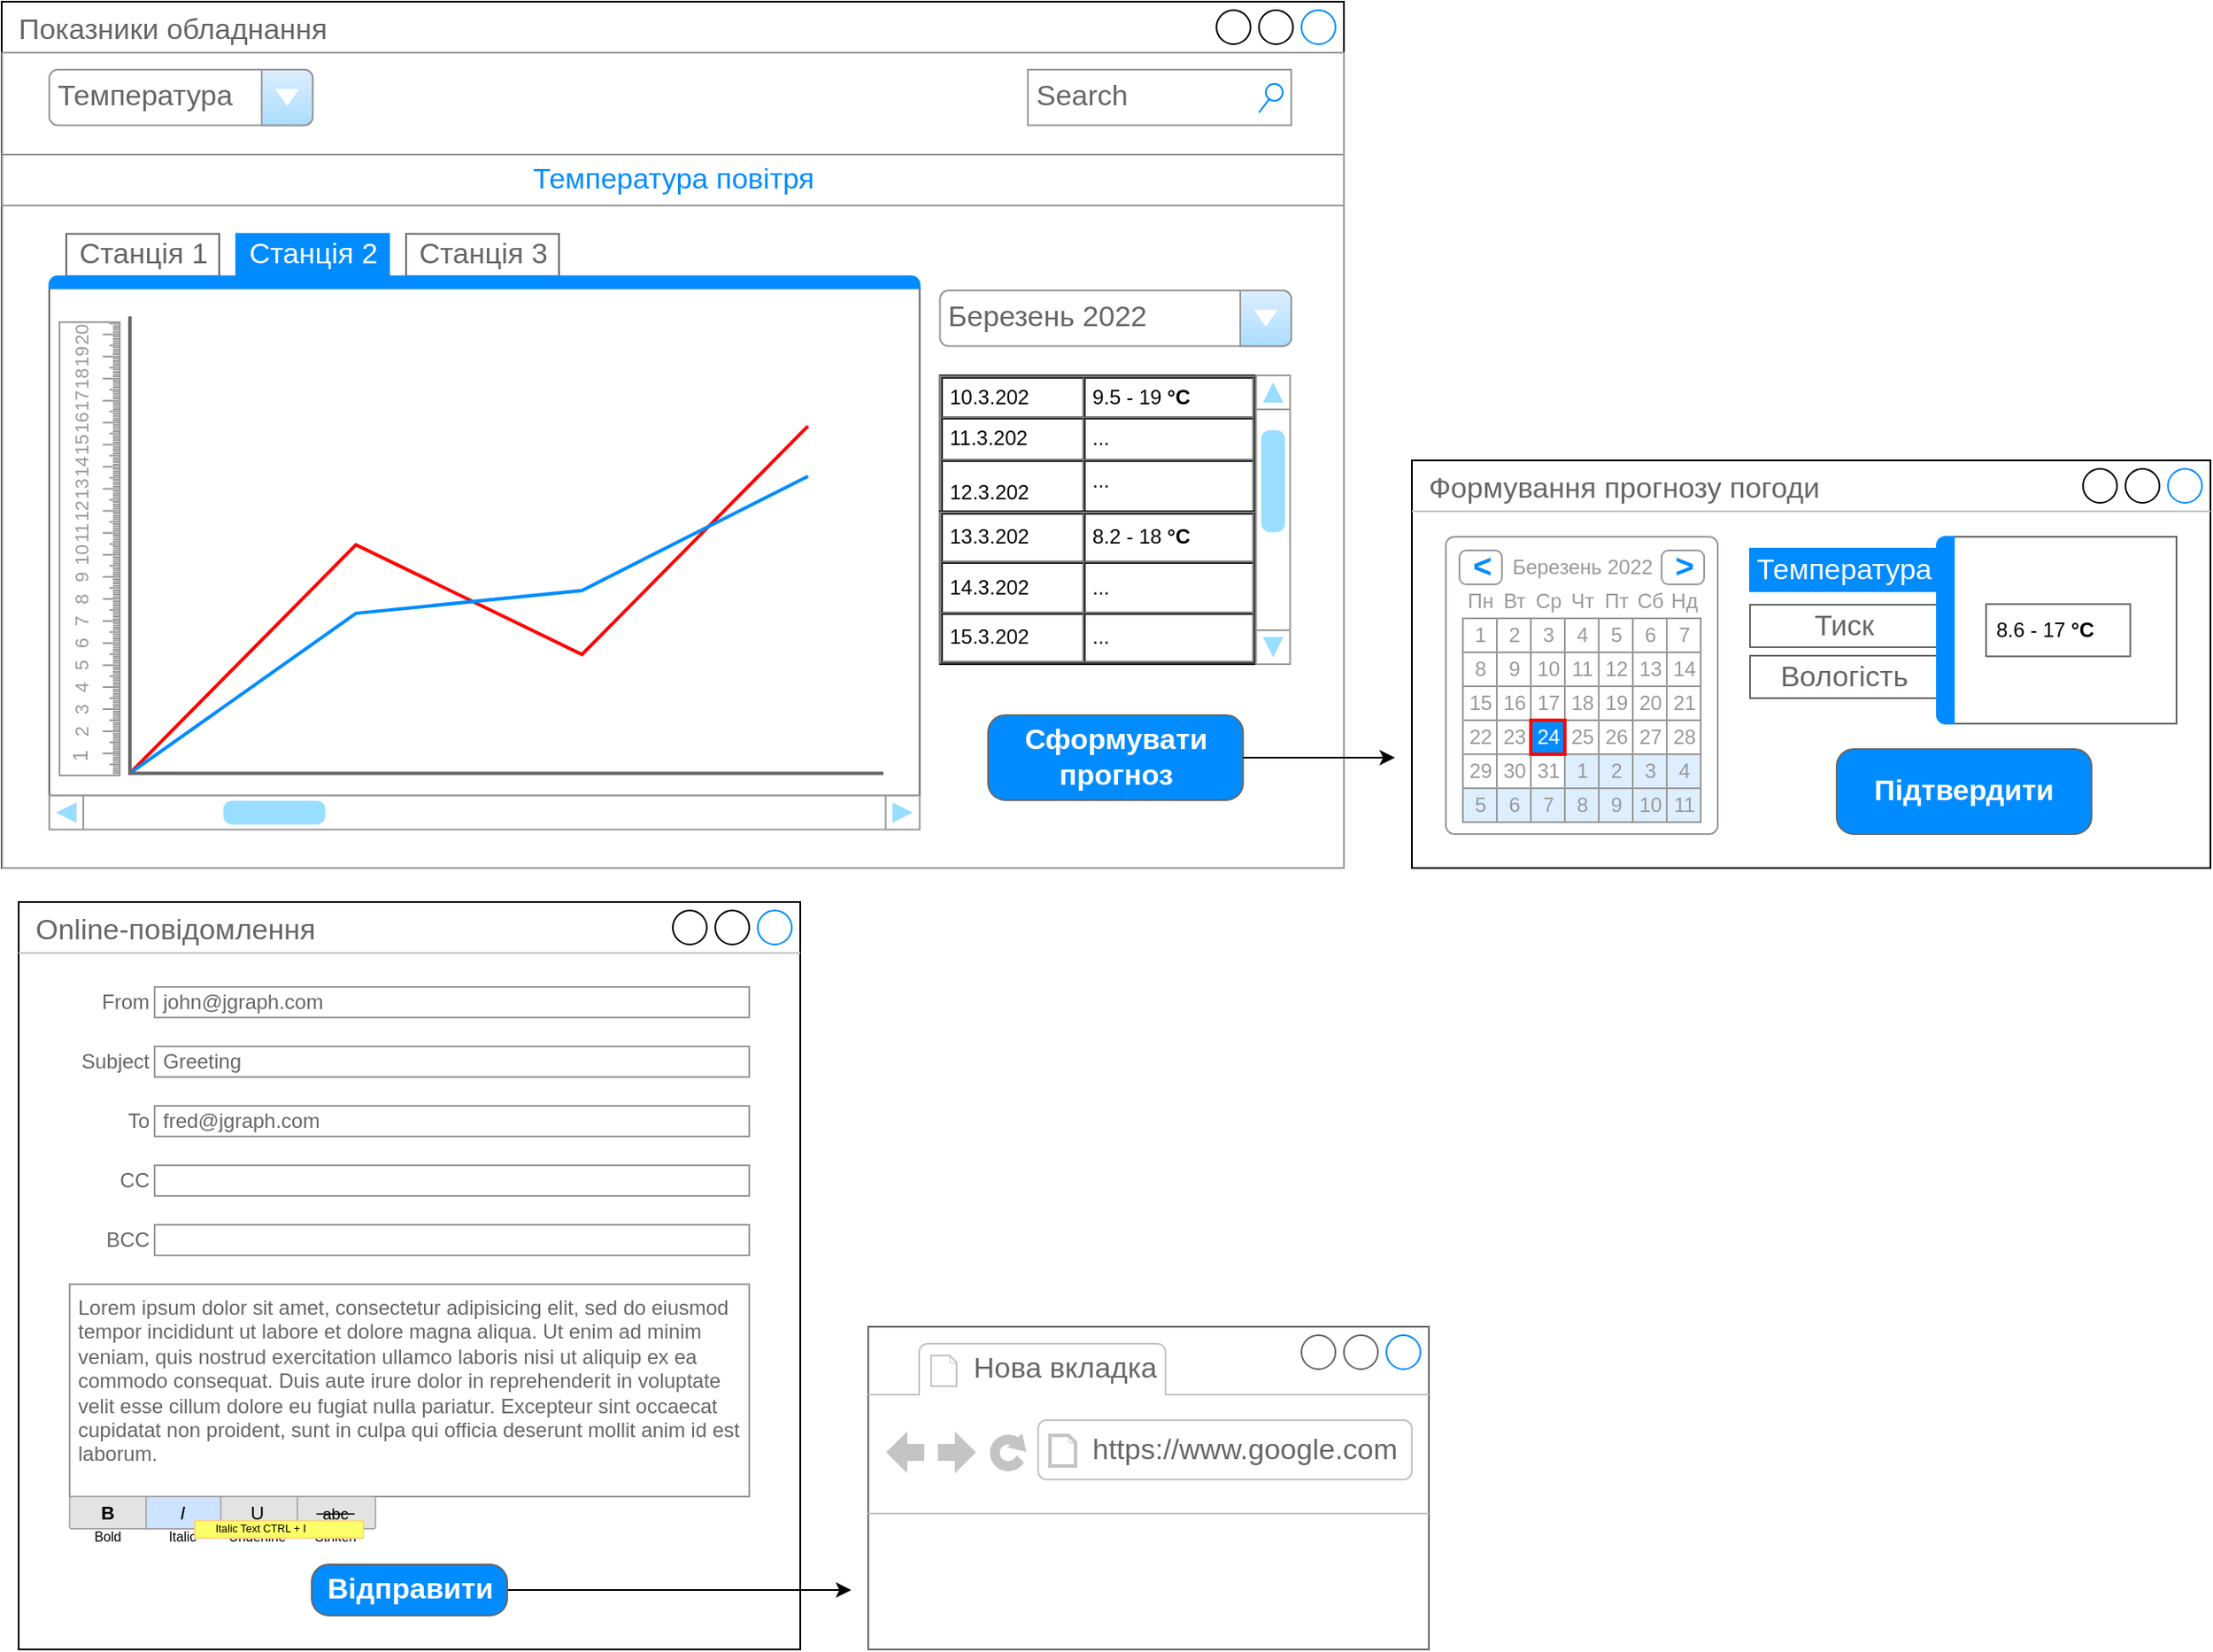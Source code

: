 <mxfile version="20.0.1" type="github"><diagram name="Page-1" id="f1b7ffb7-ca1e-a977-7cf5-a751b3c06c05"><mxGraphModel dx="1673" dy="896" grid="1" gridSize="10" guides="1" tooltips="1" connect="1" arrows="1" fold="1" page="1" pageScale="1" pageWidth="826" pageHeight="1169" background="none" math="0" shadow="0"><root><mxCell id="0"/><mxCell id="1" parent="0"/><mxCell id="imMevO7rwalPbUDDeBeZ-61" value="Показники обладнання" style="strokeWidth=1;shadow=0;dashed=0;align=center;html=1;shape=mxgraph.mockup.containers.window;align=left;verticalAlign=top;spacingLeft=8;strokeColor2=#008cff;strokeColor3=#c4c4c4;fontColor=#666666;mainText=;fontSize=17;labelBackgroundColor=none;" vertex="1" parent="1"><mxGeometry x="70" y="40" width="790" height="510" as="geometry"/></mxCell><mxCell id="imMevO7rwalPbUDDeBeZ-80" value="" style="strokeWidth=1;shadow=0;dashed=0;align=center;html=1;shape=mxgraph.mockup.forms.rrect;rSize=0;strokeColor=#999999;fillColor=#ffffff;fontColor=#000000;" vertex="1" parent="1"><mxGeometry x="70.27" y="70" width="789.73" height="480" as="geometry"/></mxCell><mxCell id="imMevO7rwalPbUDDeBeZ-81" value="Температура повітря" style="strokeWidth=1;shadow=0;dashed=0;align=center;html=1;shape=mxgraph.mockup.forms.rrect;rSize=0;strokeColor=#999999;fontColor=#008cff;fontSize=17;fillColor=#ffffff;resizeWidth=1;" vertex="1" parent="imMevO7rwalPbUDDeBeZ-80"><mxGeometry width="789.73" height="30" relative="1" as="geometry"><mxPoint y="60" as="offset"/></mxGeometry></mxCell><mxCell id="imMevO7rwalPbUDDeBeZ-82" value="" style="strokeWidth=1;shadow=0;dashed=0;align=center;html=1;shape=mxgraph.mockup.forms.anchor;fontSize=17;fontColor=#666666;align=left;spacingLeft=5;resizeWidth=1;" vertex="1" parent="imMevO7rwalPbUDDeBeZ-80"><mxGeometry width="789.73" height="20" relative="1" as="geometry"><mxPoint y="30" as="offset"/></mxGeometry></mxCell><mxCell id="imMevO7rwalPbUDDeBeZ-83" value="" style="strokeWidth=1;shadow=0;dashed=0;align=center;html=1;shape=mxgraph.mockup.forms.anchor;fontSize=17;fontColor=#666666;align=left;spacingLeft=5;resizeWidth=1;" vertex="1" parent="imMevO7rwalPbUDDeBeZ-80"><mxGeometry width="789.73" height="20" relative="1" as="geometry"><mxPoint y="50" as="offset"/></mxGeometry></mxCell><mxCell id="imMevO7rwalPbUDDeBeZ-84" value="" style="strokeWidth=1;shadow=0;dashed=0;align=center;html=1;shape=mxgraph.mockup.forms.rrect;rSize=0;fontSize=17;fontColor=#666666;align=left;spacingLeft=5;fillColor=#FFFFFF;strokeColor=none;resizeWidth=1;" vertex="1" parent="imMevO7rwalPbUDDeBeZ-80"><mxGeometry width="789.73" relative="1" as="geometry"><mxPoint y="90" as="offset"/></mxGeometry></mxCell><mxCell id="imMevO7rwalPbUDDeBeZ-85" value="" style="strokeWidth=1;shadow=0;dashed=0;align=center;html=1;shape=mxgraph.mockup.forms.anchor;fontSize=17;fontColor=#666666;align=left;spacingLeft=5;resizeWidth=1;" vertex="1" parent="imMevO7rwalPbUDDeBeZ-80"><mxGeometry width="789.73" height="20" relative="1" as="geometry"><mxPoint y="90" as="offset"/></mxGeometry></mxCell><mxCell id="imMevO7rwalPbUDDeBeZ-62" value="" style="strokeWidth=1;shadow=0;dashed=0;align=center;html=1;shape=mxgraph.mockup.containers.marginRect2;rectMarginTop=32;strokeColor=#666666;gradientColor=none;" vertex="1" parent="imMevO7rwalPbUDDeBeZ-80"><mxGeometry x="27.747" y="106.667" width="512.257" height="330.667" as="geometry"/></mxCell><mxCell id="imMevO7rwalPbUDDeBeZ-63" value="Станція 1" style="strokeColor=inherit;fillColor=inherit;gradientColor=inherit;strokeWidth=1;shadow=0;dashed=0;align=center;html=1;shape=mxgraph.mockup.containers.rrect;rSize=0;fontSize=17;fontColor=#666666;gradientColor=none;" vertex="1" parent="imMevO7rwalPbUDDeBeZ-62"><mxGeometry width="90" height="25" relative="1" as="geometry"><mxPoint x="10" as="offset"/></mxGeometry></mxCell><mxCell id="imMevO7rwalPbUDDeBeZ-64" value="Станція 2" style="strokeWidth=1;shadow=0;dashed=0;align=center;html=1;shape=mxgraph.mockup.containers.rrect;rSize=0;fontSize=17;fontColor=#ffffff;strokeColor=#008cff;fillColor=#008cff;" vertex="1" parent="imMevO7rwalPbUDDeBeZ-62"><mxGeometry width="90" height="25" relative="1" as="geometry"><mxPoint x="110" as="offset"/></mxGeometry></mxCell><mxCell id="imMevO7rwalPbUDDeBeZ-65" value="Станція 3" style="strokeColor=inherit;fillColor=inherit;gradientColor=inherit;strokeWidth=1;shadow=0;dashed=0;align=center;html=1;shape=mxgraph.mockup.containers.rrect;rSize=0;fontSize=17;fontColor=#666666;gradientColor=none;" vertex="1" parent="imMevO7rwalPbUDDeBeZ-62"><mxGeometry width="90" height="25" relative="1" as="geometry"><mxPoint x="210" as="offset"/></mxGeometry></mxCell><mxCell id="imMevO7rwalPbUDDeBeZ-66" value="" style="strokeWidth=1;shadow=0;dashed=0;align=center;html=1;shape=mxgraph.mockup.containers.topButton;rSize=5;strokeColor=#008cff;fillColor=#008cff;gradientColor=none;resizeWidth=1;movable=0;deletable=1;" vertex="1" parent="imMevO7rwalPbUDDeBeZ-62"><mxGeometry width="512.257" height="7" relative="1" as="geometry"><mxPoint y="25" as="offset"/></mxGeometry></mxCell><mxCell id="imMevO7rwalPbUDDeBeZ-69" value="" style="verticalLabelPosition=bottom;shadow=0;dashed=0;align=center;html=1;verticalAlign=top;strokeWidth=1;shape=mxgraph.mockup.graphics.lineChart;strokeColor=none;strokeColor2=#666666;strokeColor3=#008cff;strokeColor4=#FF0000;fontColor=#FFFFFF;" vertex="1" parent="imMevO7rwalPbUDDeBeZ-62"><mxGeometry x="47.426" y="48.544" width="443.487" height="269.003" as="geometry"/></mxCell><mxCell id="imMevO7rwalPbUDDeBeZ-71" value="1" style="strokeWidth=1;shadow=0;dashed=0;align=left;html=1;shape=mxgraph.mockup.misc.ruler2;dx=12.98;rulerOrient=down;unitSize=10;fontColor=#999999;spacingLeft=8.98;align=left;verticalAlign=middle;spacingBottom=10;spacingTop=0;spacingRight=0;rotation=-90;spacing=0;strokeColor=#999999;" vertex="1" parent="imMevO7rwalPbUDDeBeZ-62"><mxGeometry x="-109.687" y="167.701" width="266.801" height="35.424" as="geometry"/></mxCell><mxCell id="imMevO7rwalPbUDDeBeZ-72" value="" style="verticalLabelPosition=bottom;shadow=0;dashed=0;align=center;html=1;verticalAlign=top;strokeWidth=1;shape=mxgraph.mockup.navigation.scrollBar;strokeColor=#999999;barPos=20;fillColor2=#99ddff;strokeColor2=none;fontColor=#FFFFFF;" vertex="1" parent="imMevO7rwalPbUDDeBeZ-80"><mxGeometry x="27.747" y="437.333" width="512.257" height="21.333" as="geometry"/></mxCell><mxCell id="imMevO7rwalPbUDDeBeZ-68" value="Температура" style="strokeWidth=1;shadow=0;dashed=0;align=center;html=1;shape=mxgraph.mockup.forms.comboBox;strokeColor=#999999;fillColor=#ddeeff;align=left;fillColor2=#aaddff;mainText=;fontColor=#666666;fontSize=17;spacingLeft=3;" vertex="1" parent="imMevO7rwalPbUDDeBeZ-80"><mxGeometry x="27.744" y="9.998" width="155.052" height="32.727" as="geometry"/></mxCell><mxCell id="imMevO7rwalPbUDDeBeZ-67" value="Search" style="strokeWidth=1;shadow=0;dashed=0;align=center;html=1;shape=mxgraph.mockup.forms.searchBox;strokeColor=#999999;mainText=;strokeColor2=#008cff;fontColor=#666666;fontSize=17;align=left;spacingLeft=3;" vertex="1" parent="imMevO7rwalPbUDDeBeZ-80"><mxGeometry x="603.671" y="9.998" width="155.052" height="32.727" as="geometry"/></mxCell><mxCell id="imMevO7rwalPbUDDeBeZ-107" value="Сформувати прогноз" style="strokeWidth=1;shadow=0;dashed=0;align=center;html=1;shape=mxgraph.mockup.buttons.button;strokeColor=#666666;fontColor=#ffffff;mainText=;buttonStyle=round;fontSize=17;fontStyle=1;fillColor=#008cff;whiteSpace=wrap;fontFamily=Helvetica;" vertex="1" parent="imMevO7rwalPbUDDeBeZ-80"><mxGeometry x="580.35" y="390" width="150" height="50" as="geometry"/></mxCell><mxCell id="imMevO7rwalPbUDDeBeZ-73" value="&lt;table cellpadding=&quot;4&quot; cellspacing=&quot;0&quot; border=&quot;1&quot; style=&quot;font-size:1em;width:100%;height:100%;&quot;&gt;&lt;tbody&gt;&lt;tr&gt;&lt;th&gt;&lt;font style=&quot;font-weight: normal;&quot;&gt;10.3.202&lt;/font&gt;&lt;/th&gt;&lt;th&gt;&lt;font&gt;&lt;span style=&quot;font-weight: 400;&quot;&gt;9.5 - 19&amp;nbsp;&lt;/span&gt;&lt;/font&gt;°C&lt;/th&gt;&lt;/tr&gt;&lt;tr&gt;&lt;td&gt;&lt;span style=&quot;&quot;&gt;11.3.202&lt;/span&gt;&lt;br&gt;&lt;/td&gt;&lt;td&gt;&lt;font&gt;...&lt;/font&gt;&lt;/td&gt;&lt;/tr&gt;&lt;tr&gt;&lt;td&gt;&lt;span style=&quot;&quot;&gt;12.3.202&lt;/span&gt;&lt;br&gt;&lt;/td&gt;&lt;td&gt;&lt;font&gt;...&lt;br&gt;&lt;br&gt;&lt;/font&gt;&lt;/td&gt;&lt;/tr&gt;&lt;/tbody&gt;&lt;/table&gt; " style="verticalAlign=top;align=left;overflow=fill;fontSize=12;fontFamily=Helvetica;html=1;fontColor=#000000;" vertex="1" parent="imMevO7rwalPbUDDeBeZ-80"><mxGeometry x="551.98" y="190" width="186.06" height="80" as="geometry"/></mxCell><mxCell id="imMevO7rwalPbUDDeBeZ-77" value="&lt;table cellpadding=&quot;4&quot; cellspacing=&quot;0&quot; border=&quot;1&quot; style=&quot;font-size:1em;width:100%;height:100%;&quot;&gt;&lt;tbody&gt;&lt;tr&gt;&lt;th&gt;&lt;span style=&quot;font-weight: 400;&quot;&gt;13.3.202&lt;/span&gt;&lt;br&gt;&lt;/th&gt;&lt;th&gt;&lt;span style=&quot;font-weight: 400;&quot;&gt;8.2 - 18&amp;nbsp;&lt;/span&gt;°C&lt;/th&gt;&lt;/tr&gt;&lt;tr&gt;&lt;td&gt;14.3.202&lt;br&gt;&lt;/td&gt;&lt;td&gt;...&lt;/td&gt;&lt;/tr&gt;&lt;tr&gt;&lt;td&gt;15.3.202&lt;br&gt;&lt;/td&gt;&lt;td&gt;...&lt;/td&gt;&lt;/tr&gt;&lt;/tbody&gt;&lt;/table&gt; " style="verticalAlign=top;align=left;overflow=fill;fontSize=12;fontFamily=Helvetica;html=1;fontColor=#000000;" vertex="1" parent="imMevO7rwalPbUDDeBeZ-80"><mxGeometry x="551.98" y="270" width="186.06" height="90" as="geometry"/></mxCell><mxCell id="imMevO7rwalPbUDDeBeZ-78" value="Березень 2022" style="strokeWidth=1;shadow=0;dashed=0;align=center;html=1;shape=mxgraph.mockup.forms.comboBox;strokeColor=#999999;fillColor=#ddeeff;align=left;fillColor2=#aaddff;mainText=;fontColor=#666666;fontSize=17;spacingLeft=3;" vertex="1" parent="imMevO7rwalPbUDDeBeZ-80"><mxGeometry x="551.984" y="140.005" width="206.736" height="32.727" as="geometry"/></mxCell><mxCell id="imMevO7rwalPbUDDeBeZ-76" value="" style="verticalLabelPosition=bottom;shadow=0;dashed=0;align=center;html=1;verticalAlign=top;strokeWidth=1;shape=mxgraph.mockup.navigation.scrollBar;strokeColor=#999999;barPos=82.471;fillColor2=#99ddff;strokeColor2=none;direction=north;fontColor=#FFFFFF;" vertex="1" parent="imMevO7rwalPbUDDeBeZ-80"><mxGeometry x="738.05" y="190" width="20.67" height="170" as="geometry"/></mxCell><mxCell id="imMevO7rwalPbUDDeBeZ-108" value="Формування прогнозу погоди" style="strokeWidth=1;shadow=0;dashed=0;align=center;html=1;shape=mxgraph.mockup.containers.window;align=left;verticalAlign=top;spacingLeft=8;strokeColor2=#008cff;strokeColor3=#c4c4c4;fontColor=#666666;mainText=;fontSize=17;labelBackgroundColor=none;fontFamily=Helvetica;" vertex="1" parent="1"><mxGeometry x="900" y="310" width="470" height="240" as="geometry"/></mxCell><mxCell id="imMevO7rwalPbUDDeBeZ-109" value="" style="strokeWidth=1;shadow=0;dashed=0;align=center;html=1;shape=mxgraph.mockup.forms.rrect;rSize=5;strokeColor=#999999;fillColor=#ffffff;fontFamily=Helvetica;fontSize=12;fontColor=#999999;" vertex="1" parent="1"><mxGeometry x="920" y="355" width="160" height="175" as="geometry"/></mxCell><mxCell id="imMevO7rwalPbUDDeBeZ-110" value="Березень 2022" style="strokeWidth=1;shadow=0;dashed=0;align=center;html=1;shape=mxgraph.mockup.forms.anchor;fontColor=#999999;fontFamily=Helvetica;fontSize=12;" vertex="1" parent="imMevO7rwalPbUDDeBeZ-109"><mxGeometry x="30" y="8" width="100" height="20" as="geometry"/></mxCell><mxCell id="imMevO7rwalPbUDDeBeZ-111" value="&lt;" style="strokeWidth=1;shadow=0;dashed=0;align=center;html=1;shape=mxgraph.mockup.forms.rrect;rSize=4;strokeColor=#999999;fontColor=#008cff;fontSize=19;fontStyle=1;fontFamily=Helvetica;" vertex="1" parent="imMevO7rwalPbUDDeBeZ-109"><mxGeometry x="8" y="8" width="25" height="20" as="geometry"/></mxCell><mxCell id="imMevO7rwalPbUDDeBeZ-112" value="&gt;" style="strokeWidth=1;shadow=0;dashed=0;align=center;html=1;shape=mxgraph.mockup.forms.rrect;rSize=4;strokeColor=#999999;fontColor=#008cff;fontSize=19;fontStyle=1;fontFamily=Helvetica;" vertex="1" parent="imMevO7rwalPbUDDeBeZ-109"><mxGeometry x="127" y="8" width="25" height="20" as="geometry"/></mxCell><mxCell id="imMevO7rwalPbUDDeBeZ-113" value="Пн" style="strokeWidth=1;shadow=0;dashed=0;align=center;html=1;shape=mxgraph.mockup.forms.anchor;fontColor=#999999;fontFamily=Helvetica;fontSize=12;" vertex="1" parent="imMevO7rwalPbUDDeBeZ-109"><mxGeometry x="10" y="28" width="20" height="20" as="geometry"/></mxCell><mxCell id="imMevO7rwalPbUDDeBeZ-114" value="Вт" style="strokeWidth=1;shadow=0;dashed=0;align=center;html=1;shape=mxgraph.mockup.forms.anchor;fontColor=#999999;fontFamily=Helvetica;fontSize=12;" vertex="1" parent="imMevO7rwalPbUDDeBeZ-109"><mxGeometry x="30" y="28" width="20" height="20" as="geometry"/></mxCell><mxCell id="imMevO7rwalPbUDDeBeZ-115" value="Ср" style="strokeWidth=1;shadow=0;dashed=0;align=center;html=1;shape=mxgraph.mockup.forms.anchor;fontColor=#999999;fontFamily=Helvetica;fontSize=12;" vertex="1" parent="imMevO7rwalPbUDDeBeZ-109"><mxGeometry x="50" y="28" width="20" height="20" as="geometry"/></mxCell><mxCell id="imMevO7rwalPbUDDeBeZ-116" value="Чт" style="strokeWidth=1;shadow=0;dashed=0;align=center;html=1;shape=mxgraph.mockup.forms.anchor;fontColor=#999999;fontFamily=Helvetica;fontSize=12;" vertex="1" parent="imMevO7rwalPbUDDeBeZ-109"><mxGeometry x="70" y="28" width="20" height="20" as="geometry"/></mxCell><mxCell id="imMevO7rwalPbUDDeBeZ-117" value="Пт" style="strokeWidth=1;shadow=0;dashed=0;align=center;html=1;shape=mxgraph.mockup.forms.anchor;fontColor=#999999;fontFamily=Helvetica;fontSize=12;" vertex="1" parent="imMevO7rwalPbUDDeBeZ-109"><mxGeometry x="90" y="28" width="20" height="20" as="geometry"/></mxCell><mxCell id="imMevO7rwalPbUDDeBeZ-118" value="Сб" style="strokeWidth=1;shadow=0;dashed=0;align=center;html=1;shape=mxgraph.mockup.forms.anchor;fontColor=#999999;fontFamily=Helvetica;fontSize=12;" vertex="1" parent="imMevO7rwalPbUDDeBeZ-109"><mxGeometry x="110" y="28" width="20" height="20" as="geometry"/></mxCell><mxCell id="imMevO7rwalPbUDDeBeZ-119" value="Нд" style="strokeWidth=1;shadow=0;dashed=0;align=center;html=1;shape=mxgraph.mockup.forms.anchor;fontColor=#999999;fontFamily=Helvetica;fontSize=12;" vertex="1" parent="imMevO7rwalPbUDDeBeZ-109"><mxGeometry x="130" y="28" width="20" height="20" as="geometry"/></mxCell><mxCell id="imMevO7rwalPbUDDeBeZ-120" value="1" style="strokeWidth=1;shadow=0;dashed=0;align=center;html=1;shape=mxgraph.mockup.forms.rrect;rSize=0;strokeColor=#999999;fontColor=#999999;fontFamily=Helvetica;fontSize=12;" vertex="1" parent="imMevO7rwalPbUDDeBeZ-109"><mxGeometry x="10" y="48" width="20" height="20" as="geometry"/></mxCell><mxCell id="imMevO7rwalPbUDDeBeZ-121" value="2" style="strokeWidth=1;shadow=0;dashed=0;align=center;html=1;shape=mxgraph.mockup.forms.rrect;rSize=0;strokeColor=#999999;fontColor=#999999;fontFamily=Helvetica;fontSize=12;" vertex="1" parent="imMevO7rwalPbUDDeBeZ-109"><mxGeometry x="30" y="48" width="20" height="20" as="geometry"/></mxCell><mxCell id="imMevO7rwalPbUDDeBeZ-122" value="3" style="strokeWidth=1;shadow=0;dashed=0;align=center;html=1;shape=mxgraph.mockup.forms.rrect;rSize=0;strokeColor=#999999;fontColor=#999999;fontFamily=Helvetica;fontSize=12;" vertex="1" parent="imMevO7rwalPbUDDeBeZ-109"><mxGeometry x="50" y="48" width="20" height="20" as="geometry"/></mxCell><mxCell id="imMevO7rwalPbUDDeBeZ-123" value="4" style="strokeWidth=1;shadow=0;dashed=0;align=center;html=1;shape=mxgraph.mockup.forms.rrect;rSize=0;strokeColor=#999999;fontColor=#999999;fontFamily=Helvetica;fontSize=12;" vertex="1" parent="imMevO7rwalPbUDDeBeZ-109"><mxGeometry x="70" y="48" width="20" height="20" as="geometry"/></mxCell><mxCell id="imMevO7rwalPbUDDeBeZ-124" value="5" style="strokeWidth=1;shadow=0;dashed=0;align=center;html=1;shape=mxgraph.mockup.forms.rrect;rSize=0;strokeColor=#999999;fontColor=#999999;fontFamily=Helvetica;fontSize=12;" vertex="1" parent="imMevO7rwalPbUDDeBeZ-109"><mxGeometry x="90" y="48" width="20" height="20" as="geometry"/></mxCell><mxCell id="imMevO7rwalPbUDDeBeZ-125" value="6" style="strokeWidth=1;shadow=0;dashed=0;align=center;html=1;shape=mxgraph.mockup.forms.rrect;rSize=0;strokeColor=#999999;fontColor=#999999;fontFamily=Helvetica;fontSize=12;" vertex="1" parent="imMevO7rwalPbUDDeBeZ-109"><mxGeometry x="110" y="48" width="20" height="20" as="geometry"/></mxCell><mxCell id="imMevO7rwalPbUDDeBeZ-126" value="7" style="strokeWidth=1;shadow=0;dashed=0;align=center;html=1;shape=mxgraph.mockup.forms.rrect;rSize=0;strokeColor=#999999;fontColor=#999999;fontFamily=Helvetica;fontSize=12;" vertex="1" parent="imMevO7rwalPbUDDeBeZ-109"><mxGeometry x="130" y="48" width="20" height="20" as="geometry"/></mxCell><mxCell id="imMevO7rwalPbUDDeBeZ-127" value="8" style="strokeWidth=1;shadow=0;dashed=0;align=center;html=1;shape=mxgraph.mockup.forms.rrect;rSize=0;strokeColor=#999999;fontColor=#999999;fontFamily=Helvetica;fontSize=12;" vertex="1" parent="imMevO7rwalPbUDDeBeZ-109"><mxGeometry x="10" y="68" width="20" height="20" as="geometry"/></mxCell><mxCell id="imMevO7rwalPbUDDeBeZ-128" value="9" style="strokeWidth=1;shadow=0;dashed=0;align=center;html=1;shape=mxgraph.mockup.forms.rrect;rSize=0;strokeColor=#999999;fontColor=#999999;fontFamily=Helvetica;fontSize=12;" vertex="1" parent="imMevO7rwalPbUDDeBeZ-109"><mxGeometry x="30" y="68" width="20" height="20" as="geometry"/></mxCell><mxCell id="imMevO7rwalPbUDDeBeZ-129" value="10" style="strokeWidth=1;shadow=0;dashed=0;align=center;html=1;shape=mxgraph.mockup.forms.rrect;rSize=0;strokeColor=#999999;fontColor=#999999;fontFamily=Helvetica;fontSize=12;" vertex="1" parent="imMevO7rwalPbUDDeBeZ-109"><mxGeometry x="50" y="68" width="20" height="20" as="geometry"/></mxCell><mxCell id="imMevO7rwalPbUDDeBeZ-130" value="11" style="strokeWidth=1;shadow=0;dashed=0;align=center;html=1;shape=mxgraph.mockup.forms.rrect;rSize=0;strokeColor=#999999;fontColor=#999999;fontFamily=Helvetica;fontSize=12;" vertex="1" parent="imMevO7rwalPbUDDeBeZ-109"><mxGeometry x="70" y="68" width="20" height="20" as="geometry"/></mxCell><mxCell id="imMevO7rwalPbUDDeBeZ-131" value="12" style="strokeWidth=1;shadow=0;dashed=0;align=center;html=1;shape=mxgraph.mockup.forms.rrect;rSize=0;strokeColor=#999999;fontColor=#999999;fontFamily=Helvetica;fontSize=12;" vertex="1" parent="imMevO7rwalPbUDDeBeZ-109"><mxGeometry x="90" y="68" width="20" height="20" as="geometry"/></mxCell><mxCell id="imMevO7rwalPbUDDeBeZ-132" value="13" style="strokeWidth=1;shadow=0;dashed=0;align=center;html=1;shape=mxgraph.mockup.forms.rrect;rSize=0;strokeColor=#999999;fontColor=#999999;fontFamily=Helvetica;fontSize=12;" vertex="1" parent="imMevO7rwalPbUDDeBeZ-109"><mxGeometry x="110" y="68" width="20" height="20" as="geometry"/></mxCell><mxCell id="imMevO7rwalPbUDDeBeZ-133" value="14" style="strokeWidth=1;shadow=0;dashed=0;align=center;html=1;shape=mxgraph.mockup.forms.rrect;rSize=0;strokeColor=#999999;fontColor=#999999;fontFamily=Helvetica;fontSize=12;" vertex="1" parent="imMevO7rwalPbUDDeBeZ-109"><mxGeometry x="130" y="68" width="20" height="20" as="geometry"/></mxCell><mxCell id="imMevO7rwalPbUDDeBeZ-134" value="15" style="strokeWidth=1;shadow=0;dashed=0;align=center;html=1;shape=mxgraph.mockup.forms.rrect;rSize=0;strokeColor=#999999;fontColor=#999999;fontFamily=Helvetica;fontSize=12;" vertex="1" parent="imMevO7rwalPbUDDeBeZ-109"><mxGeometry x="10" y="88" width="20" height="20" as="geometry"/></mxCell><mxCell id="imMevO7rwalPbUDDeBeZ-135" value="16" style="strokeWidth=1;shadow=0;dashed=0;align=center;html=1;shape=mxgraph.mockup.forms.rrect;rSize=0;strokeColor=#999999;fontColor=#999999;fontFamily=Helvetica;fontSize=12;" vertex="1" parent="imMevO7rwalPbUDDeBeZ-109"><mxGeometry x="30" y="88" width="20" height="20" as="geometry"/></mxCell><mxCell id="imMevO7rwalPbUDDeBeZ-136" value="17" style="strokeWidth=1;shadow=0;dashed=0;align=center;html=1;shape=mxgraph.mockup.forms.rrect;rSize=0;strokeColor=#999999;fontColor=#999999;fontFamily=Helvetica;fontSize=12;" vertex="1" parent="imMevO7rwalPbUDDeBeZ-109"><mxGeometry x="50" y="88" width="20" height="20" as="geometry"/></mxCell><mxCell id="imMevO7rwalPbUDDeBeZ-137" value="18" style="strokeWidth=1;shadow=0;dashed=0;align=center;html=1;shape=mxgraph.mockup.forms.rrect;rSize=0;strokeColor=#999999;fontColor=#999999;fontFamily=Helvetica;fontSize=12;" vertex="1" parent="imMevO7rwalPbUDDeBeZ-109"><mxGeometry x="70" y="88" width="20" height="20" as="geometry"/></mxCell><mxCell id="imMevO7rwalPbUDDeBeZ-138" value="19" style="strokeWidth=1;shadow=0;dashed=0;align=center;html=1;shape=mxgraph.mockup.forms.rrect;rSize=0;strokeColor=#999999;fontColor=#999999;fontFamily=Helvetica;fontSize=12;" vertex="1" parent="imMevO7rwalPbUDDeBeZ-109"><mxGeometry x="90" y="88" width="20" height="20" as="geometry"/></mxCell><mxCell id="imMevO7rwalPbUDDeBeZ-139" value="20" style="strokeWidth=1;shadow=0;dashed=0;align=center;html=1;shape=mxgraph.mockup.forms.rrect;rSize=0;strokeColor=#999999;fontColor=#999999;fontFamily=Helvetica;fontSize=12;" vertex="1" parent="imMevO7rwalPbUDDeBeZ-109"><mxGeometry x="110" y="88" width="20" height="20" as="geometry"/></mxCell><mxCell id="imMevO7rwalPbUDDeBeZ-140" value="21" style="strokeWidth=1;shadow=0;dashed=0;align=center;html=1;shape=mxgraph.mockup.forms.rrect;rSize=0;strokeColor=#999999;fontColor=#999999;fontFamily=Helvetica;fontSize=12;" vertex="1" parent="imMevO7rwalPbUDDeBeZ-109"><mxGeometry x="130" y="88" width="20" height="20" as="geometry"/></mxCell><mxCell id="imMevO7rwalPbUDDeBeZ-141" value="22" style="strokeWidth=1;shadow=0;dashed=0;align=center;html=1;shape=mxgraph.mockup.forms.rrect;rSize=0;strokeColor=#999999;fontColor=#999999;fontFamily=Helvetica;fontSize=12;" vertex="1" parent="imMevO7rwalPbUDDeBeZ-109"><mxGeometry x="10" y="108" width="20" height="20" as="geometry"/></mxCell><mxCell id="imMevO7rwalPbUDDeBeZ-142" value="23" style="strokeWidth=1;shadow=0;dashed=0;align=center;html=1;shape=mxgraph.mockup.forms.rrect;rSize=0;strokeColor=#999999;fontColor=#999999;fontFamily=Helvetica;fontSize=12;" vertex="1" parent="imMevO7rwalPbUDDeBeZ-109"><mxGeometry x="30" y="108" width="20" height="20" as="geometry"/></mxCell><mxCell id="imMevO7rwalPbUDDeBeZ-143" value="25" style="strokeWidth=1;shadow=0;dashed=0;align=center;html=1;shape=mxgraph.mockup.forms.rrect;rSize=0;strokeColor=#999999;fontColor=#999999;fontFamily=Helvetica;fontSize=12;" vertex="1" parent="imMevO7rwalPbUDDeBeZ-109"><mxGeometry x="70" y="108" width="20" height="20" as="geometry"/></mxCell><mxCell id="imMevO7rwalPbUDDeBeZ-144" value="26" style="strokeWidth=1;shadow=0;dashed=0;align=center;html=1;shape=mxgraph.mockup.forms.rrect;rSize=0;strokeColor=#999999;fontColor=#999999;fontFamily=Helvetica;fontSize=12;" vertex="1" parent="imMevO7rwalPbUDDeBeZ-109"><mxGeometry x="90" y="108" width="20" height="20" as="geometry"/></mxCell><mxCell id="imMevO7rwalPbUDDeBeZ-145" value="27" style="strokeWidth=1;shadow=0;dashed=0;align=center;html=1;shape=mxgraph.mockup.forms.rrect;rSize=0;strokeColor=#999999;fontColor=#999999;fontFamily=Helvetica;fontSize=12;" vertex="1" parent="imMevO7rwalPbUDDeBeZ-109"><mxGeometry x="110" y="108" width="20" height="20" as="geometry"/></mxCell><mxCell id="imMevO7rwalPbUDDeBeZ-146" value="28" style="strokeWidth=1;shadow=0;dashed=0;align=center;html=1;shape=mxgraph.mockup.forms.rrect;rSize=0;strokeColor=#999999;fontColor=#999999;fontFamily=Helvetica;fontSize=12;" vertex="1" parent="imMevO7rwalPbUDDeBeZ-109"><mxGeometry x="130" y="108" width="20" height="20" as="geometry"/></mxCell><mxCell id="imMevO7rwalPbUDDeBeZ-147" value="29" style="strokeWidth=1;shadow=0;dashed=0;align=center;html=1;shape=mxgraph.mockup.forms.rrect;rSize=0;strokeColor=#999999;fontColor=#999999;fontFamily=Helvetica;fontSize=12;" vertex="1" parent="imMevO7rwalPbUDDeBeZ-109"><mxGeometry x="10" y="128" width="20" height="20" as="geometry"/></mxCell><mxCell id="imMevO7rwalPbUDDeBeZ-148" value="30" style="strokeWidth=1;shadow=0;dashed=0;align=center;html=1;shape=mxgraph.mockup.forms.rrect;rSize=0;strokeColor=#999999;fontColor=#999999;fontFamily=Helvetica;fontSize=12;" vertex="1" parent="imMevO7rwalPbUDDeBeZ-109"><mxGeometry x="30" y="128" width="20" height="20" as="geometry"/></mxCell><mxCell id="imMevO7rwalPbUDDeBeZ-149" value="31" style="strokeWidth=1;shadow=0;dashed=0;align=center;html=1;shape=mxgraph.mockup.forms.rrect;rSize=0;strokeColor=#999999;fontColor=#999999;fontFamily=Helvetica;fontSize=12;" vertex="1" parent="imMevO7rwalPbUDDeBeZ-109"><mxGeometry x="50" y="128" width="20" height="20" as="geometry"/></mxCell><mxCell id="imMevO7rwalPbUDDeBeZ-150" value="1" style="strokeWidth=1;shadow=0;dashed=0;align=center;html=1;shape=mxgraph.mockup.forms.rrect;rSize=0;strokeColor=#999999;fontColor=#999999;fillColor=#ddeeff;fontFamily=Helvetica;fontSize=12;" vertex="1" parent="imMevO7rwalPbUDDeBeZ-109"><mxGeometry x="70" y="128" width="20" height="20" as="geometry"/></mxCell><mxCell id="imMevO7rwalPbUDDeBeZ-151" value="2" style="strokeWidth=1;shadow=0;dashed=0;align=center;html=1;shape=mxgraph.mockup.forms.rrect;rSize=0;strokeColor=#999999;fontColor=#999999;fillColor=#ddeeff;fontFamily=Helvetica;fontSize=12;" vertex="1" parent="imMevO7rwalPbUDDeBeZ-109"><mxGeometry x="90" y="128" width="20" height="20" as="geometry"/></mxCell><mxCell id="imMevO7rwalPbUDDeBeZ-152" value="3" style="strokeWidth=1;shadow=0;dashed=0;align=center;html=1;shape=mxgraph.mockup.forms.rrect;rSize=0;strokeColor=#999999;fontColor=#999999;fillColor=#ddeeff;fontFamily=Helvetica;fontSize=12;" vertex="1" parent="imMevO7rwalPbUDDeBeZ-109"><mxGeometry x="110" y="128" width="20" height="20" as="geometry"/></mxCell><mxCell id="imMevO7rwalPbUDDeBeZ-153" value="4" style="strokeWidth=1;shadow=0;dashed=0;align=center;html=1;shape=mxgraph.mockup.forms.rrect;rSize=0;strokeColor=#999999;fontColor=#999999;fillColor=#ddeeff;fontFamily=Helvetica;fontSize=12;" vertex="1" parent="imMevO7rwalPbUDDeBeZ-109"><mxGeometry x="130" y="128" width="20" height="20" as="geometry"/></mxCell><mxCell id="imMevO7rwalPbUDDeBeZ-154" value="5" style="strokeWidth=1;shadow=0;dashed=0;align=center;html=1;shape=mxgraph.mockup.forms.rrect;rSize=0;strokeColor=#999999;fontColor=#999999;fillColor=#ddeeff;fontFamily=Helvetica;fontSize=12;" vertex="1" parent="imMevO7rwalPbUDDeBeZ-109"><mxGeometry x="10" y="148" width="20" height="20" as="geometry"/></mxCell><mxCell id="imMevO7rwalPbUDDeBeZ-155" value="6" style="strokeWidth=1;shadow=0;dashed=0;align=center;html=1;shape=mxgraph.mockup.forms.rrect;rSize=0;strokeColor=#999999;fontColor=#999999;fillColor=#ddeeff;fontFamily=Helvetica;fontSize=12;" vertex="1" parent="imMevO7rwalPbUDDeBeZ-109"><mxGeometry x="30" y="148" width="20" height="20" as="geometry"/></mxCell><mxCell id="imMevO7rwalPbUDDeBeZ-156" value="7" style="strokeWidth=1;shadow=0;dashed=0;align=center;html=1;shape=mxgraph.mockup.forms.rrect;rSize=0;strokeColor=#999999;fontColor=#999999;fillColor=#ddeeff;fontFamily=Helvetica;fontSize=12;" vertex="1" parent="imMevO7rwalPbUDDeBeZ-109"><mxGeometry x="50" y="148" width="20" height="20" as="geometry"/></mxCell><mxCell id="imMevO7rwalPbUDDeBeZ-157" value="8" style="strokeWidth=1;shadow=0;dashed=0;align=center;html=1;shape=mxgraph.mockup.forms.rrect;rSize=0;strokeColor=#999999;fontColor=#999999;fillColor=#ddeeff;fontFamily=Helvetica;fontSize=12;" vertex="1" parent="imMevO7rwalPbUDDeBeZ-109"><mxGeometry x="70" y="148" width="20" height="20" as="geometry"/></mxCell><mxCell id="imMevO7rwalPbUDDeBeZ-158" value="9" style="strokeWidth=1;shadow=0;dashed=0;align=center;html=1;shape=mxgraph.mockup.forms.rrect;rSize=0;strokeColor=#999999;fontColor=#999999;fillColor=#ddeeff;fontFamily=Helvetica;fontSize=12;" vertex="1" parent="imMevO7rwalPbUDDeBeZ-109"><mxGeometry x="90" y="148" width="20" height="20" as="geometry"/></mxCell><mxCell id="imMevO7rwalPbUDDeBeZ-159" value="10" style="strokeWidth=1;shadow=0;dashed=0;align=center;html=1;shape=mxgraph.mockup.forms.rrect;rSize=0;strokeColor=#999999;fontColor=#999999;fillColor=#ddeeff;fontFamily=Helvetica;fontSize=12;" vertex="1" parent="imMevO7rwalPbUDDeBeZ-109"><mxGeometry x="110" y="148" width="20" height="20" as="geometry"/></mxCell><mxCell id="imMevO7rwalPbUDDeBeZ-160" value="11" style="strokeWidth=1;shadow=0;dashed=0;align=center;html=1;shape=mxgraph.mockup.forms.rrect;rSize=0;strokeColor=#999999;fontColor=#999999;fillColor=#ddeeff;fontFamily=Helvetica;fontSize=12;" vertex="1" parent="imMevO7rwalPbUDDeBeZ-109"><mxGeometry x="130" y="148" width="20" height="20" as="geometry"/></mxCell><mxCell id="imMevO7rwalPbUDDeBeZ-161" value="24" style="strokeWidth=1;shadow=0;dashed=0;align=center;html=1;shape=mxgraph.mockup.forms.rrect;rSize=0;strokeColor=#ff0000;fontColor=#ffffff;strokeWidth=2;fillColor=#008cff;fontFamily=Helvetica;fontSize=12;" vertex="1" parent="imMevO7rwalPbUDDeBeZ-109"><mxGeometry x="50" y="108" width="20" height="20" as="geometry"/></mxCell><mxCell id="imMevO7rwalPbUDDeBeZ-168" value="" style="strokeWidth=1;shadow=0;dashed=0;align=center;html=1;shape=mxgraph.mockup.containers.marginRect2;rectMarginLeft=50;strokeColor=#666666;gradientColor=none;fontFamily=Helvetica;fontSize=12;fontColor=#999999;" vertex="1" parent="1"><mxGeometry x="1169" y="355" width="181" height="110" as="geometry"/></mxCell><mxCell id="imMevO7rwalPbUDDeBeZ-169" value="Тиск" style="strokeColor=inherit;fillColor=inherit;gradientColor=inherit;strokeWidth=1;shadow=0;dashed=0;align=center;html=1;shape=mxgraph.mockup.containers.rrect;rSize=0;fontSize=17;fontColor=#666666;fontFamily=Helvetica;" vertex="1" parent="imMevO7rwalPbUDDeBeZ-168"><mxGeometry width="110" height="25" relative="1" as="geometry"><mxPoint x="-70" y="40" as="offset"/></mxGeometry></mxCell><mxCell id="imMevO7rwalPbUDDeBeZ-170" value="Температура" style="strokeWidth=1;shadow=0;dashed=0;align=center;html=1;shape=mxgraph.mockup.containers.rrect;rSize=0;fontSize=17;fontColor=#ffffff;strokeColor=#008cff;fillColor=#008cff;fontFamily=Helvetica;" vertex="1" parent="imMevO7rwalPbUDDeBeZ-168"><mxGeometry width="110" height="25" relative="1" as="geometry"><mxPoint x="-70" y="7" as="offset"/></mxGeometry></mxCell><mxCell id="imMevO7rwalPbUDDeBeZ-171" value="Вологість" style="strokeColor=inherit;fillColor=inherit;gradientColor=inherit;strokeWidth=1;shadow=0;dashed=0;align=center;html=1;shape=mxgraph.mockup.containers.rrect;rSize=0;fontSize=17;fontColor=#666666;fontFamily=Helvetica;" vertex="1" parent="imMevO7rwalPbUDDeBeZ-168"><mxGeometry width="110" height="25" relative="1" as="geometry"><mxPoint x="-70" y="70" as="offset"/></mxGeometry></mxCell><mxCell id="imMevO7rwalPbUDDeBeZ-172" value="" style="strokeWidth=1;shadow=0;dashed=0;align=center;html=1;shape=mxgraph.mockup.containers.leftButton;rSize=5;strokeColor=#008cff;fillColor=#008cff;resizeHeight=1;movable=0;deletable=0;fontFamily=Helvetica;fontSize=12;fontColor=#999999;" vertex="1" parent="imMevO7rwalPbUDDeBeZ-168"><mxGeometry width="10" height="110.0" relative="1" as="geometry"><mxPoint x="40" as="offset"/></mxGeometry></mxCell><mxCell id="imMevO7rwalPbUDDeBeZ-174" value="&lt;span style=&quot;color: rgb(0, 0, 0); font-size: 12px;&quot;&gt;8.6 - 17&amp;nbsp;&lt;/span&gt;&lt;span style=&quot;color: rgb(0, 0, 0); font-size: 12px; font-weight: 700;&quot;&gt;°C&lt;/span&gt;" style="strokeWidth=1;shadow=0;dashed=0;align=center;html=1;shape=mxgraph.mockup.text.textBox;fontColor=#666666;align=left;fontSize=17;spacingLeft=4;spacingTop=-3;strokeColor=#666666;mainText=;fontFamily=Helvetica;" vertex="1" parent="imMevO7rwalPbUDDeBeZ-168"><mxGeometry x="68.952" y="39.651" width="84.844" height="30.698" as="geometry"/></mxCell><mxCell id="imMevO7rwalPbUDDeBeZ-176" value="Підтвердити" style="strokeWidth=1;shadow=0;dashed=0;align=center;html=1;shape=mxgraph.mockup.buttons.button;strokeColor=#666666;fontColor=#ffffff;mainText=;buttonStyle=round;fontSize=17;fontStyle=1;fillColor=#008cff;whiteSpace=wrap;fontFamily=Helvetica;" vertex="1" parent="1"><mxGeometry x="1150" y="480" width="150" height="50" as="geometry"/></mxCell><mxCell id="imMevO7rwalPbUDDeBeZ-177" style="edgeStyle=orthogonalEdgeStyle;rounded=0;orthogonalLoop=1;jettySize=auto;html=1;fontFamily=Helvetica;fontSize=12;fontColor=#B3B3B3;" edge="1" parent="1" source="imMevO7rwalPbUDDeBeZ-107"><mxGeometry relative="1" as="geometry"><mxPoint x="890" y="485" as="targetPoint"/></mxGeometry></mxCell><mxCell id="imMevO7rwalPbUDDeBeZ-189" value="Online-повідомлення" style="strokeWidth=1;shadow=0;dashed=0;align=center;html=1;shape=mxgraph.mockup.containers.window;align=left;verticalAlign=top;spacingLeft=8;strokeColor2=#008cff;strokeColor3=#c4c4c4;fontColor=#666666;mainText=;fontSize=17;labelBackgroundColor=none;fontFamily=Helvetica;" vertex="1" parent="1"><mxGeometry x="80" y="570" width="460" height="440" as="geometry"/></mxCell><mxCell id="imMevO7rwalPbUDDeBeZ-178" value="From" style="strokeWidth=1;shadow=0;dashed=0;align=center;html=1;shape=mxgraph.mockup.forms.anchor;align=right;spacingRight=2;fontColor=#666666;fontFamily=Helvetica;fontSize=12;" vertex="1" parent="1"><mxGeometry x="110" y="620" width="50" height="18" as="geometry"/></mxCell><mxCell id="imMevO7rwalPbUDDeBeZ-179" value="john@jgraph.com" style="strokeWidth=1;shadow=0;dashed=0;align=center;html=1;shape=mxgraph.mockup.forms.rrect;fillColor=#ffffff;rSize=0;fontColor=#666666;align=left;spacingLeft=3;strokeColor=#999999;fontFamily=Helvetica;fontSize=12;" vertex="1" parent="1"><mxGeometry x="160" y="620" width="350" height="18" as="geometry"/></mxCell><mxCell id="imMevO7rwalPbUDDeBeZ-180" value="Subject" style="strokeWidth=1;shadow=0;dashed=0;align=center;html=1;shape=mxgraph.mockup.forms.anchor;align=right;spacingRight=2;fontColor=#666666;fontFamily=Helvetica;fontSize=12;" vertex="1" parent="1"><mxGeometry x="110" y="655" width="50" height="18" as="geometry"/></mxCell><mxCell id="imMevO7rwalPbUDDeBeZ-181" value="Greeting" style="strokeWidth=1;shadow=0;dashed=0;align=center;html=1;shape=mxgraph.mockup.forms.rrect;fillColor=#ffffff;rSize=0;fontColor=#666666;align=left;spacingLeft=3;strokeColor=#999999;fontFamily=Helvetica;fontSize=12;" vertex="1" parent="1"><mxGeometry x="160" y="655" width="350" height="18" as="geometry"/></mxCell><mxCell id="imMevO7rwalPbUDDeBeZ-182" value="To" style="strokeWidth=1;shadow=0;dashed=0;align=center;html=1;shape=mxgraph.mockup.forms.anchor;align=right;spacingRight=2;fontColor=#666666;fontFamily=Helvetica;fontSize=12;" vertex="1" parent="1"><mxGeometry x="110" y="690" width="50" height="18" as="geometry"/></mxCell><mxCell id="imMevO7rwalPbUDDeBeZ-183" value="fred@jgraph.com" style="strokeWidth=1;shadow=0;dashed=0;align=center;html=1;shape=mxgraph.mockup.forms.rrect;fillColor=#ffffff;rSize=0;fontColor=#666666;align=left;spacingLeft=3;strokeColor=#999999;fontFamily=Helvetica;fontSize=12;" vertex="1" parent="1"><mxGeometry x="160" y="690" width="350" height="18" as="geometry"/></mxCell><mxCell id="imMevO7rwalPbUDDeBeZ-184" value="CC" style="strokeWidth=1;shadow=0;dashed=0;align=center;html=1;shape=mxgraph.mockup.forms.anchor;align=right;spacingRight=2;fontColor=#666666;fontFamily=Helvetica;fontSize=12;" vertex="1" parent="1"><mxGeometry x="110" y="725" width="50" height="18" as="geometry"/></mxCell><mxCell id="imMevO7rwalPbUDDeBeZ-185" value="" style="strokeWidth=1;shadow=0;dashed=0;align=center;html=1;shape=mxgraph.mockup.forms.rrect;fillColor=#ffffff;rSize=0;fontColor=#666666;align=left;spacingLeft=3;strokeColor=#999999;fontFamily=Helvetica;fontSize=12;" vertex="1" parent="1"><mxGeometry x="160" y="725" width="350" height="18" as="geometry"/></mxCell><mxCell id="imMevO7rwalPbUDDeBeZ-186" value="BCC" style="strokeWidth=1;shadow=0;dashed=0;align=center;html=1;shape=mxgraph.mockup.forms.anchor;align=right;spacingRight=2;fontColor=#666666;fontFamily=Helvetica;fontSize=12;" vertex="1" parent="1"><mxGeometry x="110" y="760" width="50" height="18" as="geometry"/></mxCell><mxCell id="imMevO7rwalPbUDDeBeZ-187" value="" style="strokeWidth=1;shadow=0;dashed=0;align=center;html=1;shape=mxgraph.mockup.forms.rrect;fillColor=#ffffff;rSize=0;fontColor=#666666;align=left;spacingLeft=3;strokeColor=#999999;fontFamily=Helvetica;fontSize=12;" vertex="1" parent="1"><mxGeometry x="160" y="760" width="350" height="18" as="geometry"/></mxCell><mxCell id="imMevO7rwalPbUDDeBeZ-188" value="Lorem ipsum dolor sit amet, consectetur adipisicing elit, sed do eiusmod tempor incididunt ut labore et dolore magna aliqua. Ut enim ad minim veniam, quis nostrud exercitation ullamco laboris nisi ut aliquip ex ea commodo consequat. Duis aute irure dolor in reprehenderit in voluptate velit esse cillum dolore eu fugiat nulla pariatur. Excepteur sint occaecat cupidatat non proident, sunt in culpa qui officia deserunt mollit anim id est laborum." style="strokeWidth=1;shadow=0;dashed=0;align=center;html=1;shape=mxgraph.mockup.forms.rrect;fillColor=#ffffff;rSize=0;fontColor=#666666;align=left;spacingLeft=3;strokeColor=#999999;verticalAlign=top;whiteSpace=wrap;fontFamily=Helvetica;fontSize=12;" vertex="1" parent="1"><mxGeometry x="110" y="795" width="400" height="125" as="geometry"/></mxCell><mxCell id="imMevO7rwalPbUDDeBeZ-196" style="edgeStyle=orthogonalEdgeStyle;rounded=0;orthogonalLoop=1;jettySize=auto;html=1;fontFamily=Helvetica;fontSize=12;fontColor=#B3B3B3;" edge="1" parent="1" source="imMevO7rwalPbUDDeBeZ-190"><mxGeometry relative="1" as="geometry"><mxPoint x="570" y="975" as="targetPoint"/></mxGeometry></mxCell><mxCell id="imMevO7rwalPbUDDeBeZ-190" value="Відправити" style="strokeWidth=1;shadow=0;dashed=0;align=center;html=1;shape=mxgraph.mockup.buttons.button;strokeColor=#666666;fontColor=#ffffff;mainText=;buttonStyle=round;fontSize=17;fontStyle=1;fillColor=#008cff;whiteSpace=wrap;fontFamily=Helvetica;" vertex="1" parent="1"><mxGeometry x="252.5" y="960" width="115" height="30" as="geometry"/></mxCell><mxCell id="imMevO7rwalPbUDDeBeZ-191" value="" style="verticalLabelPosition=bottom;shadow=0;dashed=0;align=center;html=1;verticalAlign=top;strokeWidth=1;shape=mxgraph.mockup.menus_and_buttons.font_style_selector_3;fontFamily=Helvetica;fontSize=12;fontColor=#B3B3B3;" vertex="1" parent="1"><mxGeometry x="110" y="920" width="180" height="30" as="geometry"/></mxCell><mxCell id="imMevO7rwalPbUDDeBeZ-192" value="" style="strokeWidth=1;shadow=0;dashed=0;align=center;html=1;shape=mxgraph.mockup.containers.browserWindow;rSize=0;strokeColor=#666666;strokeColor2=#008cff;strokeColor3=#c4c4c4;mainText=,;recursiveResize=0;fontFamily=Helvetica;fontSize=12;fontColor=#B3B3B3;" vertex="1" parent="1"><mxGeometry x="580" y="820" width="330" height="190" as="geometry"/></mxCell><mxCell id="imMevO7rwalPbUDDeBeZ-193" value="Нова вкладка" style="strokeWidth=1;shadow=0;dashed=0;align=center;html=1;shape=mxgraph.mockup.containers.anchor;fontSize=17;fontColor=#666666;align=left;fontFamily=Helvetica;" vertex="1" parent="imMevO7rwalPbUDDeBeZ-192"><mxGeometry x="60" y="12" width="110" height="26" as="geometry"/></mxCell><mxCell id="imMevO7rwalPbUDDeBeZ-194" value="https://www.google.com" style="strokeWidth=1;shadow=0;dashed=0;align=center;html=1;shape=mxgraph.mockup.containers.anchor;rSize=0;fontSize=17;fontColor=#666666;align=left;fontFamily=Helvetica;" vertex="1" parent="imMevO7rwalPbUDDeBeZ-192"><mxGeometry x="130" y="60" width="250" height="26" as="geometry"/></mxCell></root></mxGraphModel></diagram></mxfile>